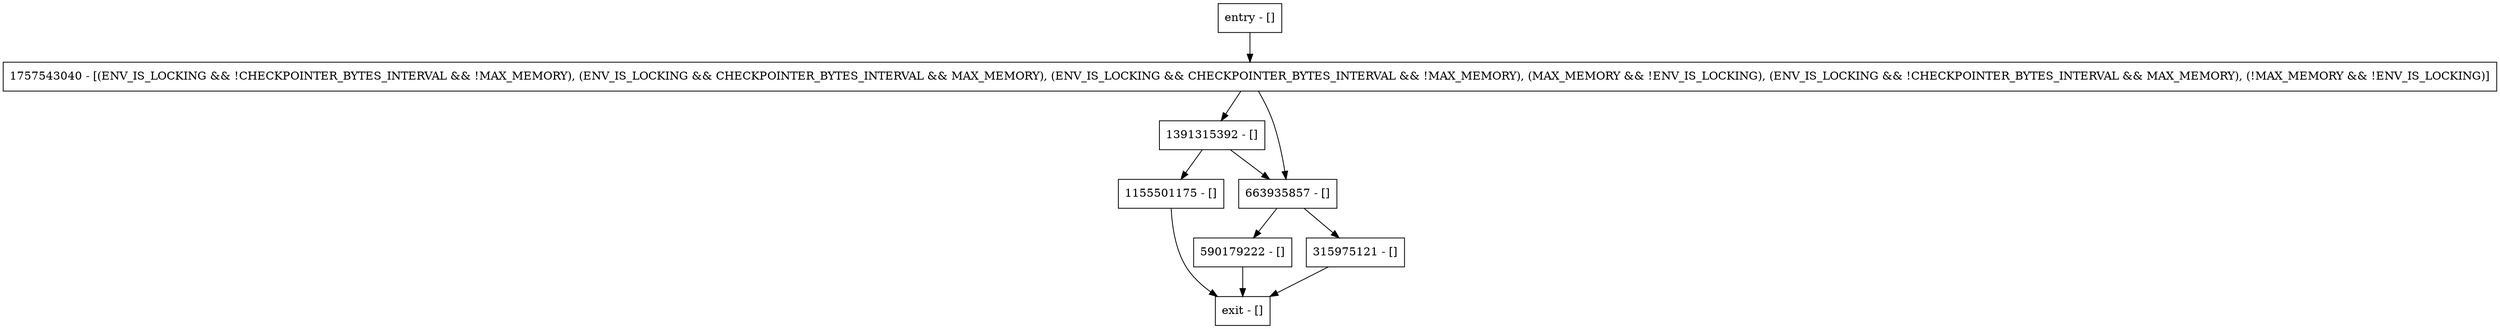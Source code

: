 digraph getWakeupPeriod {
node [shape=record];
entry [label="entry - []"];
exit [label="exit - []"];
590179222 [label="590179222 - []"];
1155501175 [label="1155501175 - []"];
1391315392 [label="1391315392 - []"];
663935857 [label="663935857 - []"];
315975121 [label="315975121 - []"];
1757543040 [label="1757543040 - [(ENV_IS_LOCKING && !CHECKPOINTER_BYTES_INTERVAL && !MAX_MEMORY), (ENV_IS_LOCKING && CHECKPOINTER_BYTES_INTERVAL && MAX_MEMORY), (ENV_IS_LOCKING && CHECKPOINTER_BYTES_INTERVAL && !MAX_MEMORY), (MAX_MEMORY && !ENV_IS_LOCKING), (ENV_IS_LOCKING && !CHECKPOINTER_BYTES_INTERVAL && MAX_MEMORY), (!MAX_MEMORY && !ENV_IS_LOCKING)]"];
entry;
exit;
entry -> 1757543040;
590179222 -> exit;
1155501175 -> exit;
1391315392 -> 1155501175;
1391315392 -> 663935857;
663935857 -> 590179222;
663935857 -> 315975121;
315975121 -> exit;
1757543040 -> 1391315392;
1757543040 -> 663935857;
}
